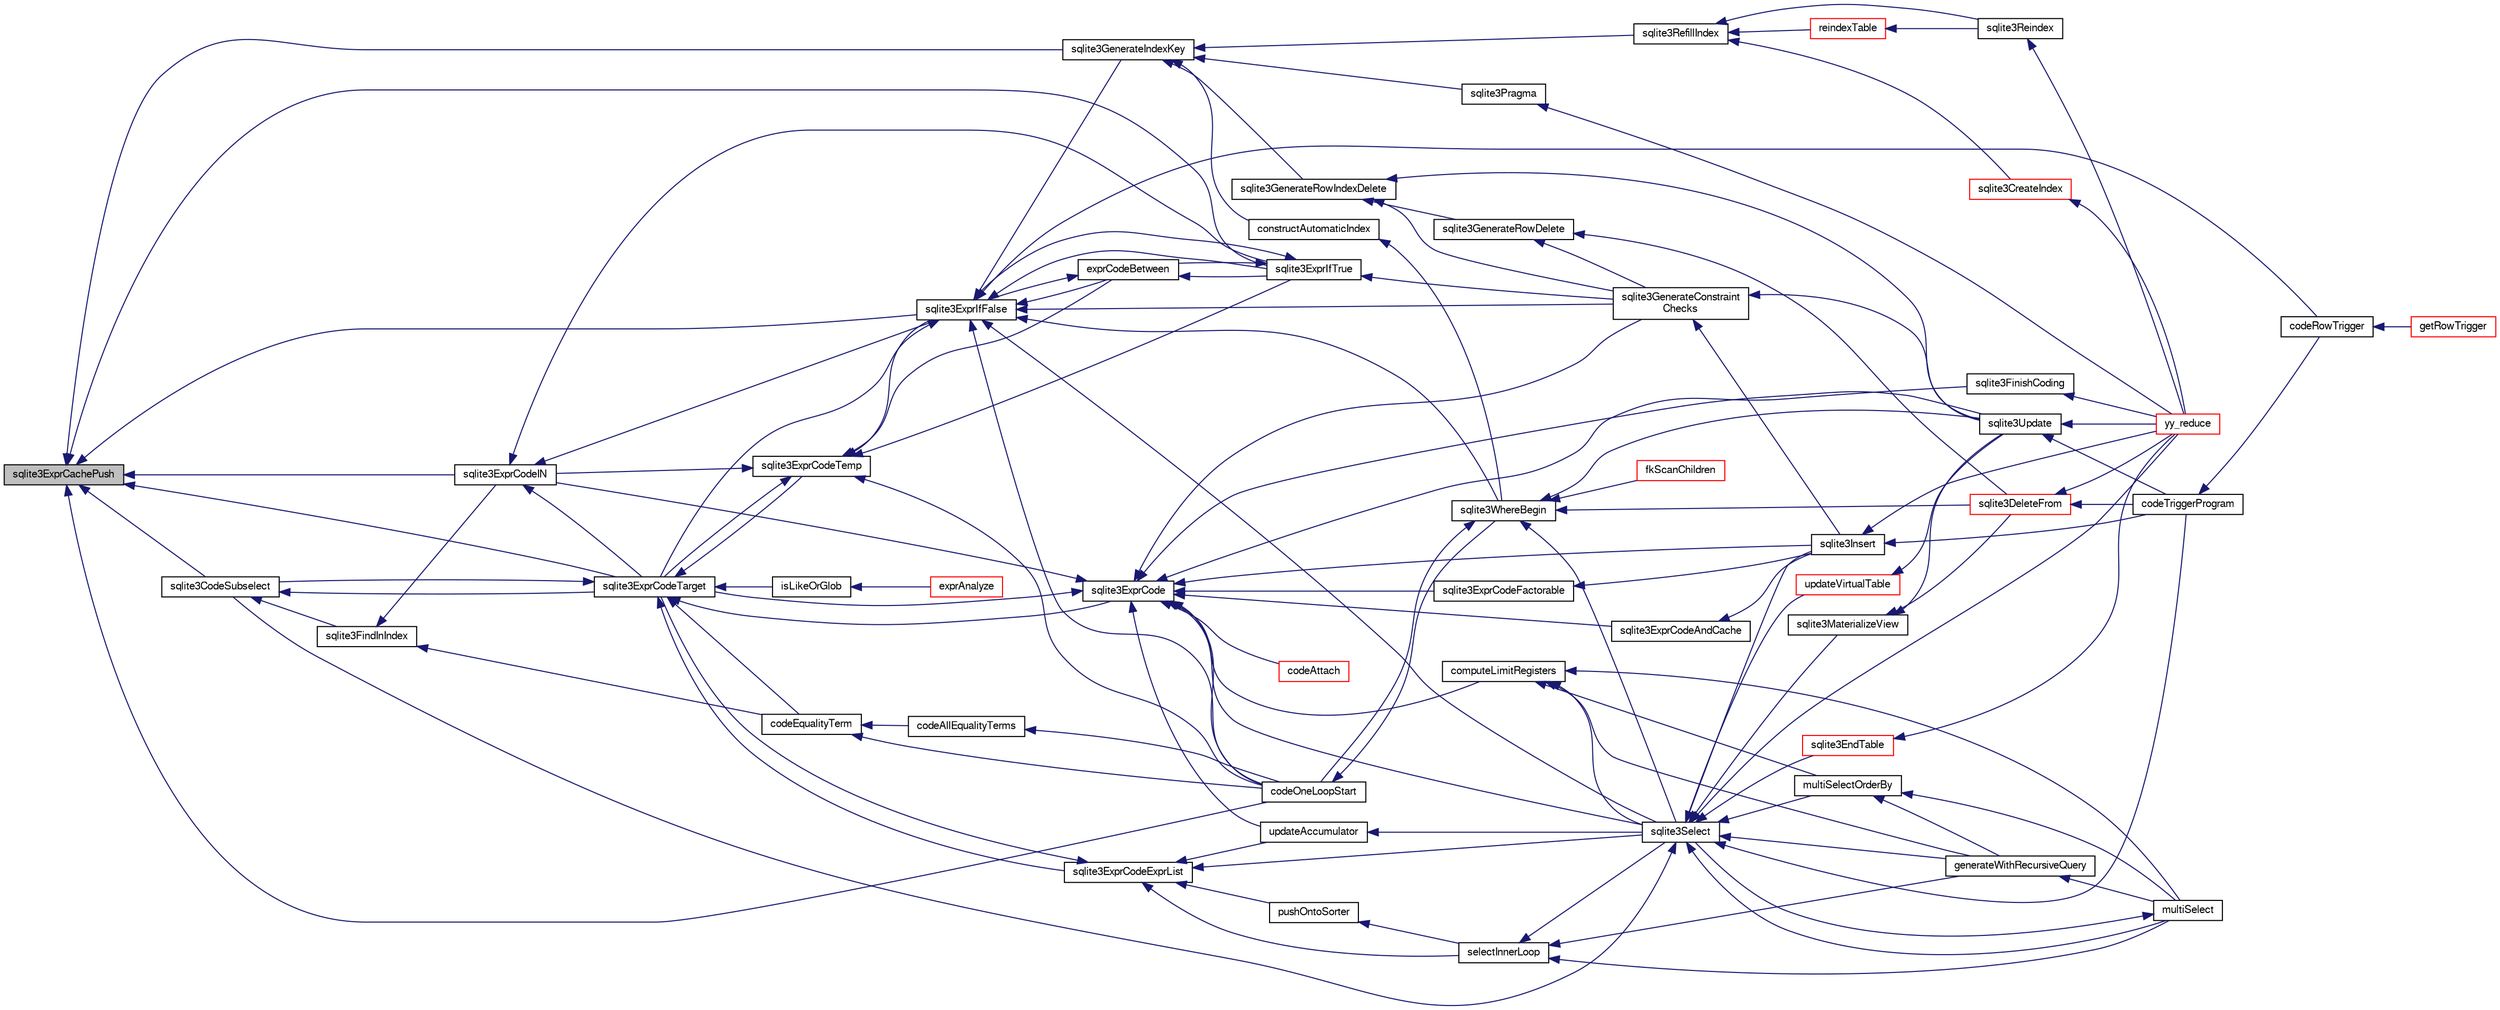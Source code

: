 digraph "sqlite3ExprCachePush"
{
  edge [fontname="FreeSans",fontsize="10",labelfontname="FreeSans",labelfontsize="10"];
  node [fontname="FreeSans",fontsize="10",shape=record];
  rankdir="LR";
  Node515754 [label="sqlite3ExprCachePush",height=0.2,width=0.4,color="black", fillcolor="grey75", style="filled", fontcolor="black"];
  Node515754 -> Node515755 [dir="back",color="midnightblue",fontsize="10",style="solid",fontname="FreeSans"];
  Node515755 [label="sqlite3CodeSubselect",height=0.2,width=0.4,color="black", fillcolor="white", style="filled",URL="$sqlite3_8c.html#aa69b46d2204a1d1b110107a1be12ee0c"];
  Node515755 -> Node515756 [dir="back",color="midnightblue",fontsize="10",style="solid",fontname="FreeSans"];
  Node515756 [label="sqlite3FindInIndex",height=0.2,width=0.4,color="black", fillcolor="white", style="filled",URL="$sqlite3_8c.html#af7d8c56ab0231f44bb5f87b3fafeffb2"];
  Node515756 -> Node515757 [dir="back",color="midnightblue",fontsize="10",style="solid",fontname="FreeSans"];
  Node515757 [label="sqlite3ExprCodeIN",height=0.2,width=0.4,color="black", fillcolor="white", style="filled",URL="$sqlite3_8c.html#ad9cf4f5b5ffb90c24a4a0900c8626193"];
  Node515757 -> Node515758 [dir="back",color="midnightblue",fontsize="10",style="solid",fontname="FreeSans"];
  Node515758 [label="sqlite3ExprCodeTarget",height=0.2,width=0.4,color="black", fillcolor="white", style="filled",URL="$sqlite3_8c.html#a4f308397a0a3ed299ed31aaa1ae2a293"];
  Node515758 -> Node515755 [dir="back",color="midnightblue",fontsize="10",style="solid",fontname="FreeSans"];
  Node515758 -> Node515759 [dir="back",color="midnightblue",fontsize="10",style="solid",fontname="FreeSans"];
  Node515759 [label="sqlite3ExprCodeTemp",height=0.2,width=0.4,color="black", fillcolor="white", style="filled",URL="$sqlite3_8c.html#a3bc5c1ccb3c5851847e2aeb4a84ae1fc"];
  Node515759 -> Node515757 [dir="back",color="midnightblue",fontsize="10",style="solid",fontname="FreeSans"];
  Node515759 -> Node515758 [dir="back",color="midnightblue",fontsize="10",style="solid",fontname="FreeSans"];
  Node515759 -> Node515760 [dir="back",color="midnightblue",fontsize="10",style="solid",fontname="FreeSans"];
  Node515760 [label="exprCodeBetween",height=0.2,width=0.4,color="black", fillcolor="white", style="filled",URL="$sqlite3_8c.html#abd053493214542bca8f406f42145d173"];
  Node515760 -> Node515761 [dir="back",color="midnightblue",fontsize="10",style="solid",fontname="FreeSans"];
  Node515761 [label="sqlite3ExprIfTrue",height=0.2,width=0.4,color="black", fillcolor="white", style="filled",URL="$sqlite3_8c.html#ad93a55237c23e1b743ab1f59df1a1444"];
  Node515761 -> Node515760 [dir="back",color="midnightblue",fontsize="10",style="solid",fontname="FreeSans"];
  Node515761 -> Node515762 [dir="back",color="midnightblue",fontsize="10",style="solid",fontname="FreeSans"];
  Node515762 [label="sqlite3ExprIfFalse",height=0.2,width=0.4,color="black", fillcolor="white", style="filled",URL="$sqlite3_8c.html#af97ecccb5d56e321e118414b08f65b71"];
  Node515762 -> Node515758 [dir="back",color="midnightblue",fontsize="10",style="solid",fontname="FreeSans"];
  Node515762 -> Node515760 [dir="back",color="midnightblue",fontsize="10",style="solid",fontname="FreeSans"];
  Node515762 -> Node515761 [dir="back",color="midnightblue",fontsize="10",style="solid",fontname="FreeSans"];
  Node515762 -> Node515763 [dir="back",color="midnightblue",fontsize="10",style="solid",fontname="FreeSans"];
  Node515763 [label="sqlite3GenerateIndexKey",height=0.2,width=0.4,color="black", fillcolor="white", style="filled",URL="$sqlite3_8c.html#ab85ac93d5c5e6760f45f07897be7f272"];
  Node515763 -> Node515764 [dir="back",color="midnightblue",fontsize="10",style="solid",fontname="FreeSans"];
  Node515764 [label="sqlite3RefillIndex",height=0.2,width=0.4,color="black", fillcolor="white", style="filled",URL="$sqlite3_8c.html#a17be5b679d9181b961ea9ba4a18d4f80"];
  Node515764 -> Node515765 [dir="back",color="midnightblue",fontsize="10",style="solid",fontname="FreeSans"];
  Node515765 [label="sqlite3CreateIndex",height=0.2,width=0.4,color="red", fillcolor="white", style="filled",URL="$sqlite3_8c.html#a8dbe5e590ab6c58a8c45f34f7c81e825"];
  Node515765 -> Node515767 [dir="back",color="midnightblue",fontsize="10",style="solid",fontname="FreeSans"];
  Node515767 [label="yy_reduce",height=0.2,width=0.4,color="red", fillcolor="white", style="filled",URL="$sqlite3_8c.html#a7c419a9b25711c666a9a2449ef377f14"];
  Node515764 -> Node515772 [dir="back",color="midnightblue",fontsize="10",style="solid",fontname="FreeSans"];
  Node515772 [label="reindexTable",height=0.2,width=0.4,color="red", fillcolor="white", style="filled",URL="$sqlite3_8c.html#aaa297e36c19aa0d39c60bf95a03b04b6"];
  Node515772 -> Node515774 [dir="back",color="midnightblue",fontsize="10",style="solid",fontname="FreeSans"];
  Node515774 [label="sqlite3Reindex",height=0.2,width=0.4,color="black", fillcolor="white", style="filled",URL="$sqlite3_8c.html#abd189e31189391e1ef114b413ff4abbf"];
  Node515774 -> Node515767 [dir="back",color="midnightblue",fontsize="10",style="solid",fontname="FreeSans"];
  Node515764 -> Node515774 [dir="back",color="midnightblue",fontsize="10",style="solid",fontname="FreeSans"];
  Node515763 -> Node515775 [dir="back",color="midnightblue",fontsize="10",style="solid",fontname="FreeSans"];
  Node515775 [label="sqlite3GenerateRowIndexDelete",height=0.2,width=0.4,color="black", fillcolor="white", style="filled",URL="$sqlite3_8c.html#a09c23ae08a7c469d62705f067d7a2135"];
  Node515775 -> Node515776 [dir="back",color="midnightblue",fontsize="10",style="solid",fontname="FreeSans"];
  Node515776 [label="sqlite3GenerateRowDelete",height=0.2,width=0.4,color="black", fillcolor="white", style="filled",URL="$sqlite3_8c.html#a2c76cbf3027fc18fdbb8cb4cd96b77d9"];
  Node515776 -> Node515777 [dir="back",color="midnightblue",fontsize="10",style="solid",fontname="FreeSans"];
  Node515777 [label="sqlite3DeleteFrom",height=0.2,width=0.4,color="red", fillcolor="white", style="filled",URL="$sqlite3_8c.html#ab9b4b45349188b49eabb23f94608a091"];
  Node515777 -> Node515780 [dir="back",color="midnightblue",fontsize="10",style="solid",fontname="FreeSans"];
  Node515780 [label="codeTriggerProgram",height=0.2,width=0.4,color="black", fillcolor="white", style="filled",URL="$sqlite3_8c.html#a120801f59d9281d201d2ff4b2606836e"];
  Node515780 -> Node515781 [dir="back",color="midnightblue",fontsize="10",style="solid",fontname="FreeSans"];
  Node515781 [label="codeRowTrigger",height=0.2,width=0.4,color="black", fillcolor="white", style="filled",URL="$sqlite3_8c.html#a463cea5aaaf388b560b206570a0022fc"];
  Node515781 -> Node515782 [dir="back",color="midnightblue",fontsize="10",style="solid",fontname="FreeSans"];
  Node515782 [label="getRowTrigger",height=0.2,width=0.4,color="red", fillcolor="white", style="filled",URL="$sqlite3_8c.html#a69626ef20b540d1a2b19cf56f3f45689"];
  Node515777 -> Node515767 [dir="back",color="midnightblue",fontsize="10",style="solid",fontname="FreeSans"];
  Node515776 -> Node515789 [dir="back",color="midnightblue",fontsize="10",style="solid",fontname="FreeSans"];
  Node515789 [label="sqlite3GenerateConstraint\lChecks",height=0.2,width=0.4,color="black", fillcolor="white", style="filled",URL="$sqlite3_8c.html#aef639c1e6a0c0a67ca6e7690ad931bd2"];
  Node515789 -> Node515787 [dir="back",color="midnightblue",fontsize="10",style="solid",fontname="FreeSans"];
  Node515787 [label="sqlite3Insert",height=0.2,width=0.4,color="black", fillcolor="white", style="filled",URL="$sqlite3_8c.html#a5b17c9c2000bae6bdff8e6be48d7dc2b"];
  Node515787 -> Node515780 [dir="back",color="midnightblue",fontsize="10",style="solid",fontname="FreeSans"];
  Node515787 -> Node515767 [dir="back",color="midnightblue",fontsize="10",style="solid",fontname="FreeSans"];
  Node515789 -> Node515785 [dir="back",color="midnightblue",fontsize="10",style="solid",fontname="FreeSans"];
  Node515785 [label="sqlite3Update",height=0.2,width=0.4,color="black", fillcolor="white", style="filled",URL="$sqlite3_8c.html#ac5aa67c46e8cc8174566fabe6809fafa"];
  Node515785 -> Node515780 [dir="back",color="midnightblue",fontsize="10",style="solid",fontname="FreeSans"];
  Node515785 -> Node515767 [dir="back",color="midnightblue",fontsize="10",style="solid",fontname="FreeSans"];
  Node515775 -> Node515789 [dir="back",color="midnightblue",fontsize="10",style="solid",fontname="FreeSans"];
  Node515775 -> Node515785 [dir="back",color="midnightblue",fontsize="10",style="solid",fontname="FreeSans"];
  Node515763 -> Node515790 [dir="back",color="midnightblue",fontsize="10",style="solid",fontname="FreeSans"];
  Node515790 [label="sqlite3Pragma",height=0.2,width=0.4,color="black", fillcolor="white", style="filled",URL="$sqlite3_8c.html#a111391370f58f8e6a6eca51fd34d62ed"];
  Node515790 -> Node515767 [dir="back",color="midnightblue",fontsize="10",style="solid",fontname="FreeSans"];
  Node515763 -> Node515791 [dir="back",color="midnightblue",fontsize="10",style="solid",fontname="FreeSans"];
  Node515791 [label="constructAutomaticIndex",height=0.2,width=0.4,color="black", fillcolor="white", style="filled",URL="$sqlite3_8c.html#aad43d38bc718f4c8e8d0dd8f33ed526f"];
  Node515791 -> Node515792 [dir="back",color="midnightblue",fontsize="10",style="solid",fontname="FreeSans"];
  Node515792 [label="sqlite3WhereBegin",height=0.2,width=0.4,color="black", fillcolor="white", style="filled",URL="$sqlite3_8c.html#acad049f5c9a96a8118cffd5e5ce89f7c"];
  Node515792 -> Node515777 [dir="back",color="midnightblue",fontsize="10",style="solid",fontname="FreeSans"];
  Node515792 -> Node515793 [dir="back",color="midnightblue",fontsize="10",style="solid",fontname="FreeSans"];
  Node515793 [label="fkScanChildren",height=0.2,width=0.4,color="red", fillcolor="white", style="filled",URL="$sqlite3_8c.html#a67c9dcb484336b3155e7a82a037d4691"];
  Node515792 -> Node515795 [dir="back",color="midnightblue",fontsize="10",style="solid",fontname="FreeSans"];
  Node515795 [label="sqlite3Select",height=0.2,width=0.4,color="black", fillcolor="white", style="filled",URL="$sqlite3_8c.html#a2465ee8c956209ba4b272477b7c21a45"];
  Node515795 -> Node515755 [dir="back",color="midnightblue",fontsize="10",style="solid",fontname="FreeSans"];
  Node515795 -> Node515770 [dir="back",color="midnightblue",fontsize="10",style="solid",fontname="FreeSans"];
  Node515770 [label="sqlite3EndTable",height=0.2,width=0.4,color="red", fillcolor="white", style="filled",URL="$sqlite3_8c.html#a7b5f2c66c0f0b6f819d970ca389768b0"];
  Node515770 -> Node515767 [dir="back",color="midnightblue",fontsize="10",style="solid",fontname="FreeSans"];
  Node515795 -> Node515796 [dir="back",color="midnightblue",fontsize="10",style="solid",fontname="FreeSans"];
  Node515796 [label="sqlite3MaterializeView",height=0.2,width=0.4,color="black", fillcolor="white", style="filled",URL="$sqlite3_8c.html#a4557984b0b75f998fb0c3f231c9b1def"];
  Node515796 -> Node515777 [dir="back",color="midnightblue",fontsize="10",style="solid",fontname="FreeSans"];
  Node515796 -> Node515785 [dir="back",color="midnightblue",fontsize="10",style="solid",fontname="FreeSans"];
  Node515795 -> Node515787 [dir="back",color="midnightblue",fontsize="10",style="solid",fontname="FreeSans"];
  Node515795 -> Node515797 [dir="back",color="midnightblue",fontsize="10",style="solid",fontname="FreeSans"];
  Node515797 [label="generateWithRecursiveQuery",height=0.2,width=0.4,color="black", fillcolor="white", style="filled",URL="$sqlite3_8c.html#ade2c3663fa9c3b9676507984b9483942"];
  Node515797 -> Node515798 [dir="back",color="midnightblue",fontsize="10",style="solid",fontname="FreeSans"];
  Node515798 [label="multiSelect",height=0.2,width=0.4,color="black", fillcolor="white", style="filled",URL="$sqlite3_8c.html#a6456c61f3d9b2389738753cedfa24fa7"];
  Node515798 -> Node515795 [dir="back",color="midnightblue",fontsize="10",style="solid",fontname="FreeSans"];
  Node515795 -> Node515798 [dir="back",color="midnightblue",fontsize="10",style="solid",fontname="FreeSans"];
  Node515795 -> Node515799 [dir="back",color="midnightblue",fontsize="10",style="solid",fontname="FreeSans"];
  Node515799 [label="multiSelectOrderBy",height=0.2,width=0.4,color="black", fillcolor="white", style="filled",URL="$sqlite3_8c.html#afcdb8488c6f4dfdadaf9f04bca35b808"];
  Node515799 -> Node515797 [dir="back",color="midnightblue",fontsize="10",style="solid",fontname="FreeSans"];
  Node515799 -> Node515798 [dir="back",color="midnightblue",fontsize="10",style="solid",fontname="FreeSans"];
  Node515795 -> Node515780 [dir="back",color="midnightblue",fontsize="10",style="solid",fontname="FreeSans"];
  Node515795 -> Node515800 [dir="back",color="midnightblue",fontsize="10",style="solid",fontname="FreeSans"];
  Node515800 [label="updateVirtualTable",height=0.2,width=0.4,color="red", fillcolor="white", style="filled",URL="$sqlite3_8c.html#a740220531db9293c39a2cdd7da3f74e1"];
  Node515800 -> Node515785 [dir="back",color="midnightblue",fontsize="10",style="solid",fontname="FreeSans"];
  Node515795 -> Node515767 [dir="back",color="midnightblue",fontsize="10",style="solid",fontname="FreeSans"];
  Node515792 -> Node515785 [dir="back",color="midnightblue",fontsize="10",style="solid",fontname="FreeSans"];
  Node515792 -> Node515801 [dir="back",color="midnightblue",fontsize="10",style="solid",fontname="FreeSans"];
  Node515801 [label="codeOneLoopStart",height=0.2,width=0.4,color="black", fillcolor="white", style="filled",URL="$sqlite3_8c.html#aa868875120b151c169cc79139ed6e008"];
  Node515801 -> Node515792 [dir="back",color="midnightblue",fontsize="10",style="solid",fontname="FreeSans"];
  Node515762 -> Node515789 [dir="back",color="midnightblue",fontsize="10",style="solid",fontname="FreeSans"];
  Node515762 -> Node515795 [dir="back",color="midnightblue",fontsize="10",style="solid",fontname="FreeSans"];
  Node515762 -> Node515781 [dir="back",color="midnightblue",fontsize="10",style="solid",fontname="FreeSans"];
  Node515762 -> Node515801 [dir="back",color="midnightblue",fontsize="10",style="solid",fontname="FreeSans"];
  Node515762 -> Node515792 [dir="back",color="midnightblue",fontsize="10",style="solid",fontname="FreeSans"];
  Node515761 -> Node515789 [dir="back",color="midnightblue",fontsize="10",style="solid",fontname="FreeSans"];
  Node515760 -> Node515762 [dir="back",color="midnightblue",fontsize="10",style="solid",fontname="FreeSans"];
  Node515759 -> Node515761 [dir="back",color="midnightblue",fontsize="10",style="solid",fontname="FreeSans"];
  Node515759 -> Node515762 [dir="back",color="midnightblue",fontsize="10",style="solid",fontname="FreeSans"];
  Node515759 -> Node515801 [dir="back",color="midnightblue",fontsize="10",style="solid",fontname="FreeSans"];
  Node515758 -> Node515802 [dir="back",color="midnightblue",fontsize="10",style="solid",fontname="FreeSans"];
  Node515802 [label="sqlite3ExprCode",height=0.2,width=0.4,color="black", fillcolor="white", style="filled",URL="$sqlite3_8c.html#a75f270fb0b111b86924cca4ea507b417"];
  Node515802 -> Node515757 [dir="back",color="midnightblue",fontsize="10",style="solid",fontname="FreeSans"];
  Node515802 -> Node515758 [dir="back",color="midnightblue",fontsize="10",style="solid",fontname="FreeSans"];
  Node515802 -> Node515803 [dir="back",color="midnightblue",fontsize="10",style="solid",fontname="FreeSans"];
  Node515803 [label="sqlite3ExprCodeFactorable",height=0.2,width=0.4,color="black", fillcolor="white", style="filled",URL="$sqlite3_8c.html#a843f7fd58eec5a683c1fd8435fcd1e84"];
  Node515803 -> Node515787 [dir="back",color="midnightblue",fontsize="10",style="solid",fontname="FreeSans"];
  Node515802 -> Node515804 [dir="back",color="midnightblue",fontsize="10",style="solid",fontname="FreeSans"];
  Node515804 [label="sqlite3ExprCodeAndCache",height=0.2,width=0.4,color="black", fillcolor="white", style="filled",URL="$sqlite3_8c.html#ae3e46527d9b7fc9cb9236d21a5e6b1d8"];
  Node515804 -> Node515787 [dir="back",color="midnightblue",fontsize="10",style="solid",fontname="FreeSans"];
  Node515802 -> Node515805 [dir="back",color="midnightblue",fontsize="10",style="solid",fontname="FreeSans"];
  Node515805 [label="codeAttach",height=0.2,width=0.4,color="red", fillcolor="white", style="filled",URL="$sqlite3_8c.html#ade4e9e30d828a19c191fdcb098676d5b"];
  Node515802 -> Node515808 [dir="back",color="midnightblue",fontsize="10",style="solid",fontname="FreeSans"];
  Node515808 [label="sqlite3FinishCoding",height=0.2,width=0.4,color="black", fillcolor="white", style="filled",URL="$sqlite3_8c.html#a651bc5b446c276c092705856d995b278"];
  Node515808 -> Node515767 [dir="back",color="midnightblue",fontsize="10",style="solid",fontname="FreeSans"];
  Node515802 -> Node515787 [dir="back",color="midnightblue",fontsize="10",style="solid",fontname="FreeSans"];
  Node515802 -> Node515789 [dir="back",color="midnightblue",fontsize="10",style="solid",fontname="FreeSans"];
  Node515802 -> Node515809 [dir="back",color="midnightblue",fontsize="10",style="solid",fontname="FreeSans"];
  Node515809 [label="computeLimitRegisters",height=0.2,width=0.4,color="black", fillcolor="white", style="filled",URL="$sqlite3_8c.html#ae9d37055e4905929b6f6cda5461e2f37"];
  Node515809 -> Node515797 [dir="back",color="midnightblue",fontsize="10",style="solid",fontname="FreeSans"];
  Node515809 -> Node515798 [dir="back",color="midnightblue",fontsize="10",style="solid",fontname="FreeSans"];
  Node515809 -> Node515799 [dir="back",color="midnightblue",fontsize="10",style="solid",fontname="FreeSans"];
  Node515809 -> Node515795 [dir="back",color="midnightblue",fontsize="10",style="solid",fontname="FreeSans"];
  Node515802 -> Node515810 [dir="back",color="midnightblue",fontsize="10",style="solid",fontname="FreeSans"];
  Node515810 [label="updateAccumulator",height=0.2,width=0.4,color="black", fillcolor="white", style="filled",URL="$sqlite3_8c.html#a1681660dd3ecd50c8727d6e56a537bd9"];
  Node515810 -> Node515795 [dir="back",color="midnightblue",fontsize="10",style="solid",fontname="FreeSans"];
  Node515802 -> Node515795 [dir="back",color="midnightblue",fontsize="10",style="solid",fontname="FreeSans"];
  Node515802 -> Node515785 [dir="back",color="midnightblue",fontsize="10",style="solid",fontname="FreeSans"];
  Node515802 -> Node515801 [dir="back",color="midnightblue",fontsize="10",style="solid",fontname="FreeSans"];
  Node515758 -> Node515811 [dir="back",color="midnightblue",fontsize="10",style="solid",fontname="FreeSans"];
  Node515811 [label="sqlite3ExprCodeExprList",height=0.2,width=0.4,color="black", fillcolor="white", style="filled",URL="$sqlite3_8c.html#a05b2b3dc3de7565de24eb3a2ff4e9566"];
  Node515811 -> Node515758 [dir="back",color="midnightblue",fontsize="10",style="solid",fontname="FreeSans"];
  Node515811 -> Node515812 [dir="back",color="midnightblue",fontsize="10",style="solid",fontname="FreeSans"];
  Node515812 [label="pushOntoSorter",height=0.2,width=0.4,color="black", fillcolor="white", style="filled",URL="$sqlite3_8c.html#a4555397beb584a386e7739cf022a6651"];
  Node515812 -> Node515813 [dir="back",color="midnightblue",fontsize="10",style="solid",fontname="FreeSans"];
  Node515813 [label="selectInnerLoop",height=0.2,width=0.4,color="black", fillcolor="white", style="filled",URL="$sqlite3_8c.html#ababe0933661ebe67eb0e6074bb1fd411"];
  Node515813 -> Node515797 [dir="back",color="midnightblue",fontsize="10",style="solid",fontname="FreeSans"];
  Node515813 -> Node515798 [dir="back",color="midnightblue",fontsize="10",style="solid",fontname="FreeSans"];
  Node515813 -> Node515795 [dir="back",color="midnightblue",fontsize="10",style="solid",fontname="FreeSans"];
  Node515811 -> Node515813 [dir="back",color="midnightblue",fontsize="10",style="solid",fontname="FreeSans"];
  Node515811 -> Node515810 [dir="back",color="midnightblue",fontsize="10",style="solid",fontname="FreeSans"];
  Node515811 -> Node515795 [dir="back",color="midnightblue",fontsize="10",style="solid",fontname="FreeSans"];
  Node515758 -> Node515814 [dir="back",color="midnightblue",fontsize="10",style="solid",fontname="FreeSans"];
  Node515814 [label="isLikeOrGlob",height=0.2,width=0.4,color="black", fillcolor="white", style="filled",URL="$sqlite3_8c.html#a6c38e495198bf8976f68d1a6ebd74a50"];
  Node515814 -> Node515815 [dir="back",color="midnightblue",fontsize="10",style="solid",fontname="FreeSans"];
  Node515815 [label="exprAnalyze",height=0.2,width=0.4,color="red", fillcolor="white", style="filled",URL="$sqlite3_8c.html#acb10e48c9a4184a4edd9bfd5b14ad0b7"];
  Node515758 -> Node515823 [dir="back",color="midnightblue",fontsize="10",style="solid",fontname="FreeSans"];
  Node515823 [label="codeEqualityTerm",height=0.2,width=0.4,color="black", fillcolor="white", style="filled",URL="$sqlite3_8c.html#ad88a57073f031452c9843e97f15acc47"];
  Node515823 -> Node515824 [dir="back",color="midnightblue",fontsize="10",style="solid",fontname="FreeSans"];
  Node515824 [label="codeAllEqualityTerms",height=0.2,width=0.4,color="black", fillcolor="white", style="filled",URL="$sqlite3_8c.html#a3095598b812500a4efe41bf17cd49381"];
  Node515824 -> Node515801 [dir="back",color="midnightblue",fontsize="10",style="solid",fontname="FreeSans"];
  Node515823 -> Node515801 [dir="back",color="midnightblue",fontsize="10",style="solid",fontname="FreeSans"];
  Node515757 -> Node515761 [dir="back",color="midnightblue",fontsize="10",style="solid",fontname="FreeSans"];
  Node515757 -> Node515762 [dir="back",color="midnightblue",fontsize="10",style="solid",fontname="FreeSans"];
  Node515756 -> Node515823 [dir="back",color="midnightblue",fontsize="10",style="solid",fontname="FreeSans"];
  Node515755 -> Node515758 [dir="back",color="midnightblue",fontsize="10",style="solid",fontname="FreeSans"];
  Node515754 -> Node515757 [dir="back",color="midnightblue",fontsize="10",style="solid",fontname="FreeSans"];
  Node515754 -> Node515758 [dir="back",color="midnightblue",fontsize="10",style="solid",fontname="FreeSans"];
  Node515754 -> Node515761 [dir="back",color="midnightblue",fontsize="10",style="solid",fontname="FreeSans"];
  Node515754 -> Node515762 [dir="back",color="midnightblue",fontsize="10",style="solid",fontname="FreeSans"];
  Node515754 -> Node515763 [dir="back",color="midnightblue",fontsize="10",style="solid",fontname="FreeSans"];
  Node515754 -> Node515801 [dir="back",color="midnightblue",fontsize="10",style="solid",fontname="FreeSans"];
}
